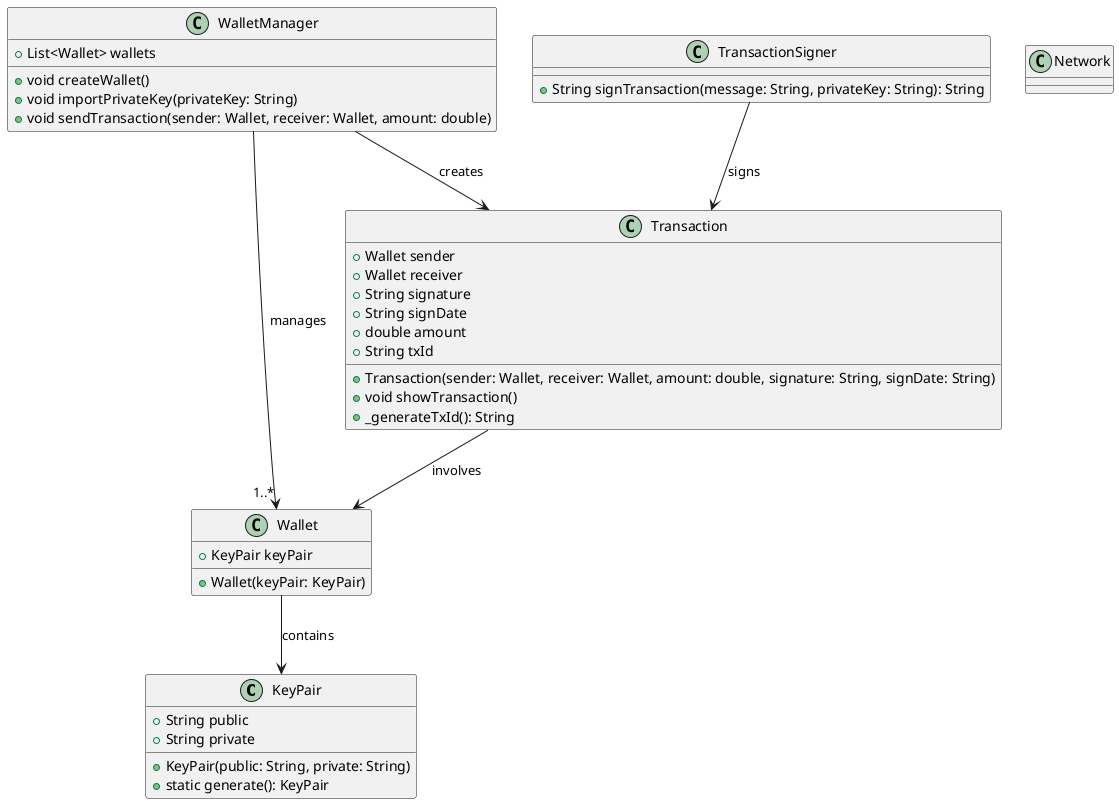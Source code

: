 @startuml

class KeyPair {
    +String public
    +String private
    +KeyPair(public: String, private: String)
    +static generate(): KeyPair
}

class Network {
    ' This class is empty for now, but can be extended in the future.
}

class Wallet {
    +KeyPair keyPair
    +Wallet(keyPair: KeyPair)
}

class WalletManager {
    +List<Wallet> wallets
    +void createWallet()
    +void importPrivateKey(privateKey: String)
    +void sendTransaction(sender: Wallet, receiver: Wallet, amount: double)
}

class TransactionSigner {
    +String signTransaction(message: String, privateKey: String): String
}

class Transaction {
    +Wallet sender
    +Wallet receiver
    +String signature
    +String signDate
    +double amount
    +String txId
    +Transaction(sender: Wallet, receiver: Wallet, amount: double, signature: String, signDate: String)
    +void showTransaction()
    +_generateTxId(): String
}

' Relationships
WalletManager --> "1..*" Wallet : manages
Wallet --> KeyPair : contains
WalletManager --> Transaction : creates
TransactionSigner --> Transaction : signs
Transaction --> Wallet : involves

@enduml
